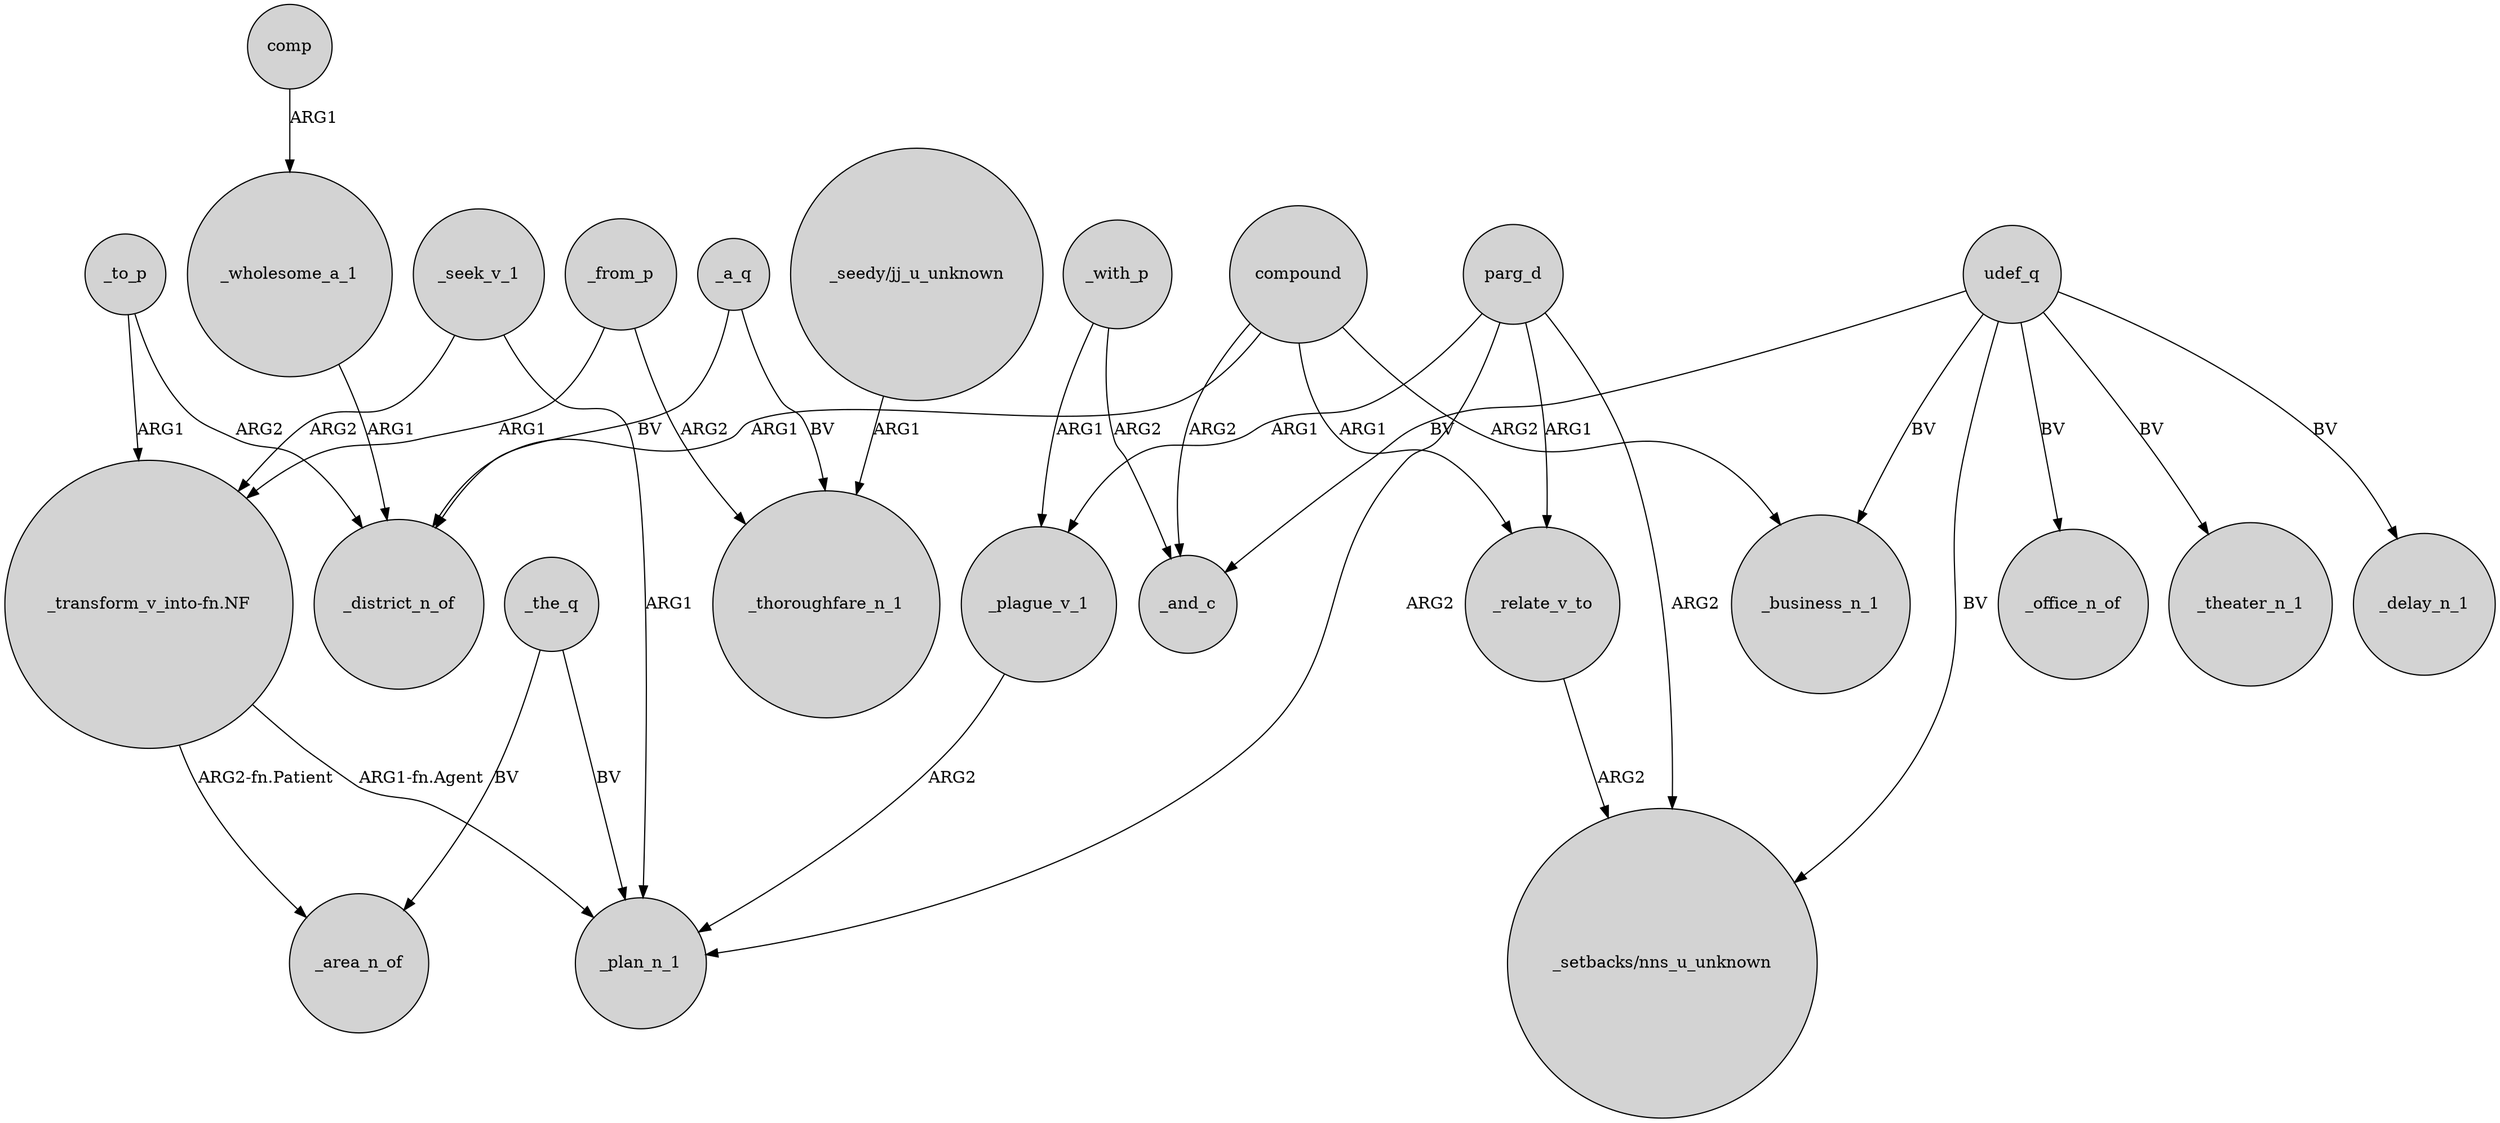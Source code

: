 digraph {
	node [shape=circle style=filled]
	_wholesome_a_1 -> _district_n_of [label=ARG1]
	_with_p -> _and_c [label=ARG2]
	udef_q -> _office_n_of [label=BV]
	_to_p -> "_transform_v_into-fn.NF" [label=ARG1]
	parg_d -> _relate_v_to [label=ARG1]
	_seek_v_1 -> "_transform_v_into-fn.NF" [label=ARG2]
	udef_q -> _theater_n_1 [label=BV]
	parg_d -> "_setbacks/nns_u_unknown" [label=ARG2]
	_the_q -> _plan_n_1 [label=BV]
	parg_d -> _plague_v_1 [label=ARG1]
	parg_d -> _plan_n_1 [label=ARG2]
	"_transform_v_into-fn.NF" -> _area_n_of [label="ARG2-fn.Patient"]
	udef_q -> _delay_n_1 [label=BV]
	comp -> _wholesome_a_1 [label=ARG1]
	"_seedy/jj_u_unknown" -> _thoroughfare_n_1 [label=ARG1]
	compound -> _and_c [label=ARG2]
	_with_p -> _plague_v_1 [label=ARG1]
	_from_p -> "_transform_v_into-fn.NF" [label=ARG1]
	_a_q -> _district_n_of [label=BV]
	_plague_v_1 -> _plan_n_1 [label=ARG2]
	compound -> _business_n_1 [label=ARG2]
	_the_q -> _area_n_of [label=BV]
	_relate_v_to -> "_setbacks/nns_u_unknown" [label=ARG2]
	udef_q -> _business_n_1 [label=BV]
	"_transform_v_into-fn.NF" -> _plan_n_1 [label="ARG1-fn.Agent"]
	compound -> _relate_v_to [label=ARG1]
	_to_p -> _district_n_of [label=ARG2]
	_seek_v_1 -> _plan_n_1 [label=ARG1]
	compound -> _district_n_of [label=ARG1]
	_from_p -> _thoroughfare_n_1 [label=ARG2]
	_a_q -> _thoroughfare_n_1 [label=BV]
	udef_q -> "_setbacks/nns_u_unknown" [label=BV]
	udef_q -> _and_c [label=BV]
}
